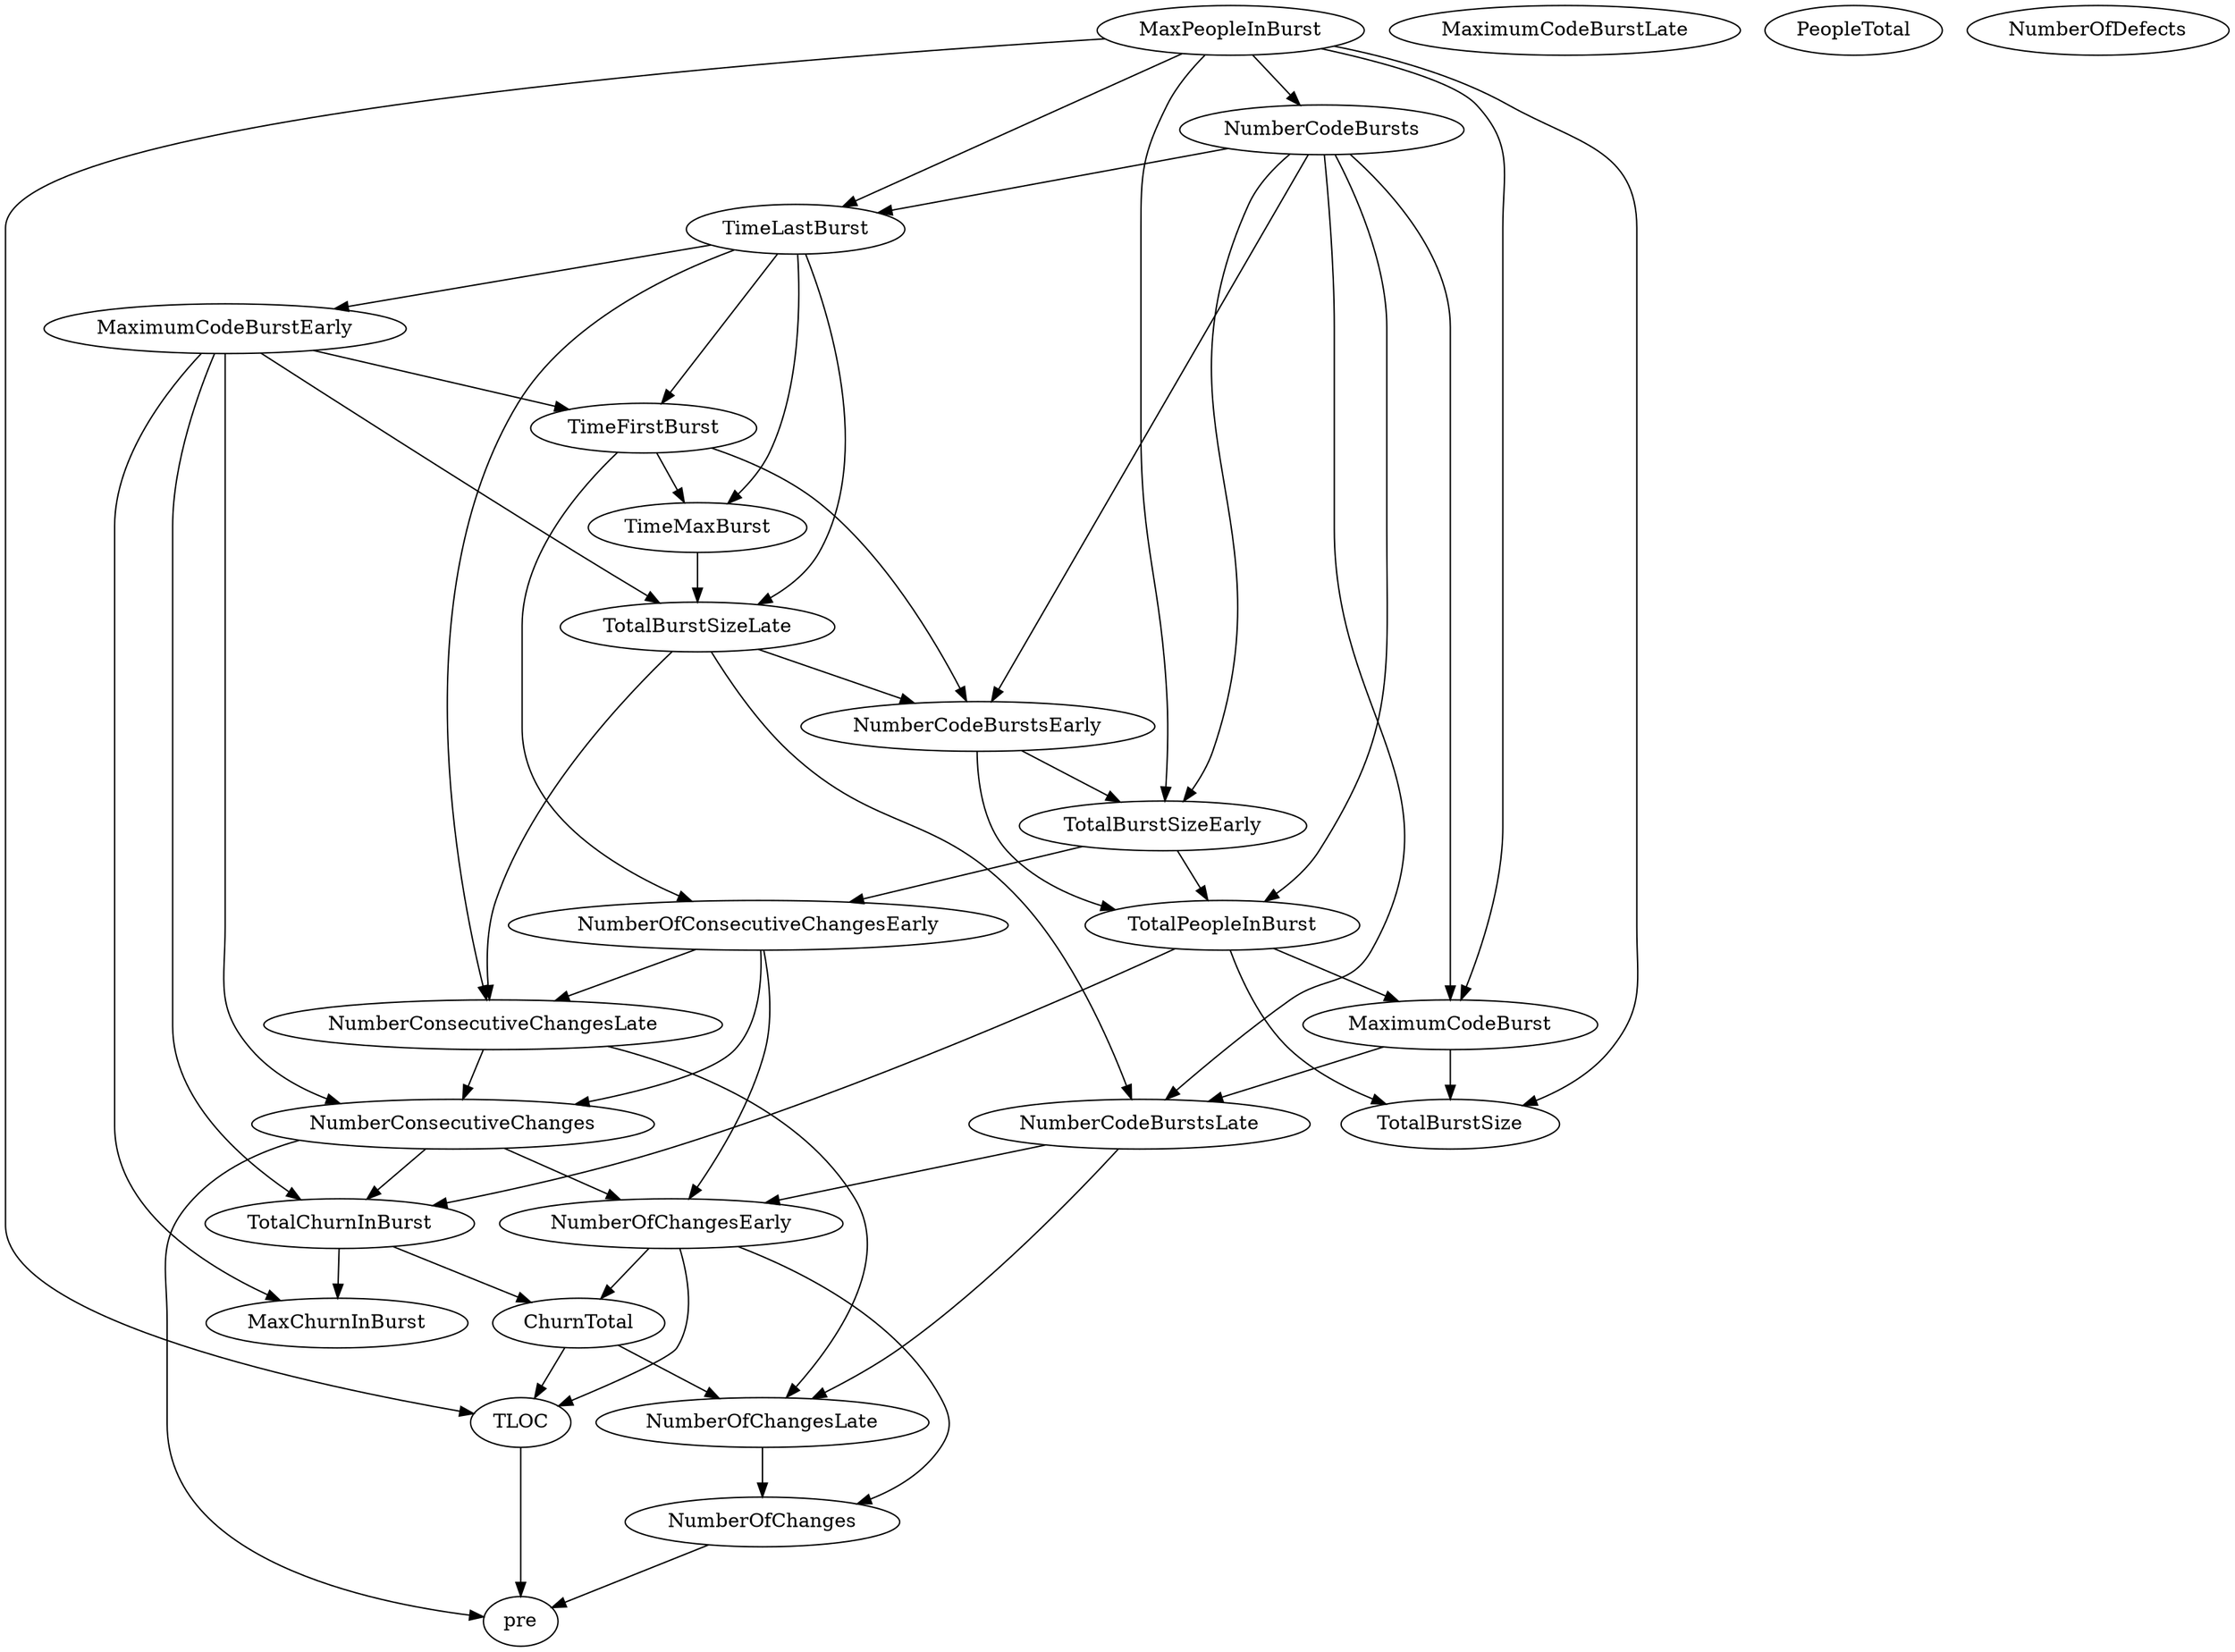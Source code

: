 digraph {
   TotalPeopleInBurst;
   MaximumCodeBurstLate;
   NumberOfChanges;
   MaxPeopleInBurst;
   TotalBurstSizeLate;
   NumberCodeBurstsLate;
   NumberOfChangesLate;
   NumberOfChangesEarly;
   MaxChurnInBurst;
   MaximumCodeBurstEarly;
   NumberCodeBurstsEarly;
   TimeFirstBurst;
   TotalChurnInBurst;
   ChurnTotal;
   MaximumCodeBurst;
   NumberOfConsecutiveChangesEarly;
   NumberConsecutiveChangesLate;
   TotalBurstSizeEarly;
   TotalBurstSize;
   TimeMaxBurst;
   NumberConsecutiveChanges;
   TimeLastBurst;
   NumberCodeBursts;
   PeopleTotal;
   pre;
   NumberOfDefects;
   TLOC;
   TotalPeopleInBurst -> TotalChurnInBurst;
   TotalPeopleInBurst -> MaximumCodeBurst;
   TotalPeopleInBurst -> TotalBurstSize;
   NumberOfChanges -> pre;
   MaxPeopleInBurst -> MaximumCodeBurst;
   MaxPeopleInBurst -> TotalBurstSizeEarly;
   MaxPeopleInBurst -> TotalBurstSize;
   MaxPeopleInBurst -> TimeLastBurst;
   MaxPeopleInBurst -> NumberCodeBursts;
   MaxPeopleInBurst -> TLOC;
   TotalBurstSizeLate -> NumberCodeBurstsLate;
   TotalBurstSizeLate -> NumberCodeBurstsEarly;
   TotalBurstSizeLate -> NumberConsecutiveChangesLate;
   NumberCodeBurstsLate -> NumberOfChangesLate;
   NumberCodeBurstsLate -> NumberOfChangesEarly;
   NumberOfChangesLate -> NumberOfChanges;
   NumberOfChangesEarly -> NumberOfChanges;
   NumberOfChangesEarly -> ChurnTotal;
   NumberOfChangesEarly -> TLOC;
   MaximumCodeBurstEarly -> TotalBurstSizeLate;
   MaximumCodeBurstEarly -> MaxChurnInBurst;
   MaximumCodeBurstEarly -> TimeFirstBurst;
   MaximumCodeBurstEarly -> TotalChurnInBurst;
   MaximumCodeBurstEarly -> NumberConsecutiveChanges;
   NumberCodeBurstsEarly -> TotalPeopleInBurst;
   NumberCodeBurstsEarly -> TotalBurstSizeEarly;
   TimeFirstBurst -> NumberCodeBurstsEarly;
   TimeFirstBurst -> NumberOfConsecutiveChangesEarly;
   TimeFirstBurst -> TimeMaxBurst;
   TotalChurnInBurst -> MaxChurnInBurst;
   TotalChurnInBurst -> ChurnTotal;
   ChurnTotal -> NumberOfChangesLate;
   ChurnTotal -> TLOC;
   MaximumCodeBurst -> NumberCodeBurstsLate;
   MaximumCodeBurst -> TotalBurstSize;
   NumberOfConsecutiveChangesEarly -> NumberOfChangesEarly;
   NumberOfConsecutiveChangesEarly -> NumberConsecutiveChangesLate;
   NumberOfConsecutiveChangesEarly -> NumberConsecutiveChanges;
   NumberConsecutiveChangesLate -> NumberOfChangesLate;
   NumberConsecutiveChangesLate -> NumberConsecutiveChanges;
   TotalBurstSizeEarly -> TotalPeopleInBurst;
   TotalBurstSizeEarly -> NumberOfConsecutiveChangesEarly;
   TimeMaxBurst -> TotalBurstSizeLate;
   NumberConsecutiveChanges -> NumberOfChangesEarly;
   NumberConsecutiveChanges -> TotalChurnInBurst;
   NumberConsecutiveChanges -> pre;
   TimeLastBurst -> TotalBurstSizeLate;
   TimeLastBurst -> MaximumCodeBurstEarly;
   TimeLastBurst -> TimeFirstBurst;
   TimeLastBurst -> NumberConsecutiveChangesLate;
   TimeLastBurst -> TimeMaxBurst;
   NumberCodeBursts -> TotalPeopleInBurst;
   NumberCodeBursts -> NumberCodeBurstsLate;
   NumberCodeBursts -> NumberCodeBurstsEarly;
   NumberCodeBursts -> MaximumCodeBurst;
   NumberCodeBursts -> TotalBurstSizeEarly;
   NumberCodeBursts -> TimeLastBurst;
   TLOC -> pre;
}
